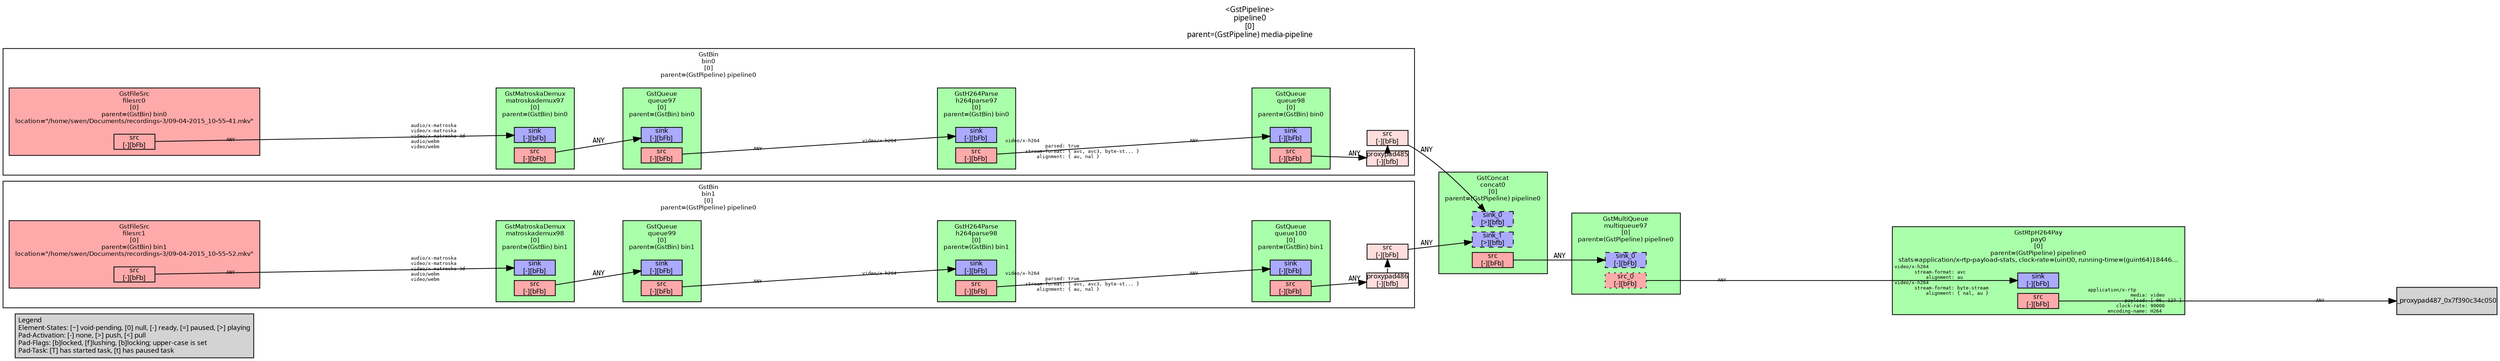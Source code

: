 digraph pipeline {
  rankdir=LR;
  fontname="sans";
  fontsize="10";
  labelloc=t;
  nodesep=.1;
  ranksep=.2;
  label="<GstPipeline>\npipeline0\n[0]\nparent=(GstPipeline) media-pipeline";
  node [style=filled, shape=box, fontsize="9", fontname="sans", margin="0.0,0.0"];
  edge [labelfontsize="6", fontsize="9", fontname="monospace"];
  
  legend [
    pos="0,0!",
    margin="0.05,0.05",
    label="Legend\lElement-States: [~] void-pending, [0] null, [-] ready, [=] paused, [>] playing\lPad-Activation: [-] none, [>] push, [<] pull\lPad-Flags: [b]locked, [f]lushing, [b]locking; upper-case is set\lPad-Task: [T] has started task, [t] has paused task\l"
,  ];
  subgraph cluster_bin1_0xc5c2c0 {
    fontname="Bitstream Vera Sans";
    fontsize="8";
    style=filled;
    color=black;

    label="GstBin\nbin1\n[0]\nparent=(GstPipeline) pipeline0";
    _proxypad486_0xc7a4e0 [color=black, fillcolor="#ffdddd", label="proxypad486\n[-][bfb]", height="0.2", style="filled,solid"];
  _proxypad486_0xc7a4e0 -> bin1_0xc5c2c0_src_0xc63670 [style=dashed, minlen=0]
    bin1_0xc5c2c0_src_0xc63670 [color=black, fillcolor="#ffdddd", label="src\n[-][bFb]", height="0.2", style="filled,solid"];
    fillcolor="#ffffff";
    subgraph cluster_queue100_0x7f38f4319220 {
      fontname="Bitstream Vera Sans";
      fontsize="8";
      style=filled;
      color=black;

      label="GstQueue\nqueue100\n[0]\nparent=(GstBin) bin1";
      queue100_0x7f38f4319220_sink_0x7f39080272a0 [color=black, fillcolor="#aaaaff", label="sink\n[-][bFb]", height="0.2", style="filled,solid"];
      queue100_0x7f38f4319220_src_0xc8e130 [color=black, fillcolor="#ffaaaa", label="src\n[-][bFb]", height="0.2", style="filled,solid"];
      fillcolor="#aaffaa";
    }

    queue100_0x7f38f4319220_src_0xc8e130 -> _proxypad486_0xc7a4e0 [label="ANY"]
    subgraph cluster_h264parse98_0xc89310 {
      fontname="Bitstream Vera Sans";
      fontsize="8";
      style=filled;
      color=black;

      label="GstH264Parse\nh264parse98\n[0]\nparent=(GstBin) bin1";
      h264parse98_0xc89310_sink_0xc76790 [color=black, fillcolor="#aaaaff", label="sink\n[-][bFb]", height="0.2", style="filled,solid"];
      h264parse98_0xc89310_src_0x7f3908027b60 [color=black, fillcolor="#ffaaaa", label="src\n[-][bFb]", height="0.2", style="filled,solid"];
      fillcolor="#aaffaa";
    }

    h264parse98_0xc89310_src_0x7f3908027b60 -> queue100_0x7f38f4319220_sink_0x7f39080272a0 [labeldistance="10", labelangle="0", label="                                                  ", taillabel="video/x-h264\l              parsed: true\l       stream-format: { avc, avc3, byte-st... }\l           alignment: { au, nal }\l", headlabel="ANY"]
    subgraph cluster_queue99_0x7f38f4318c40 {
      fontname="Bitstream Vera Sans";
      fontsize="8";
      style=filled;
      color=black;

      label="GstQueue\nqueue99\n[0]\nparent=(GstBin) bin1";
      queue99_0x7f38f4318c40_sink_0xc77280 [color=black, fillcolor="#aaaaff", label="sink\n[-][bFb]", height="0.2", style="filled,solid"];
      queue99_0x7f38f4318c40_src_0x7f3908026120 [color=black, fillcolor="#ffaaaa", label="src\n[-][bFb]", height="0.2", style="filled,solid"];
      fillcolor="#aaffaa";
    }

    queue99_0x7f38f4318c40_src_0x7f3908026120 -> h264parse98_0xc89310_sink_0xc76790 [labeldistance="10", labelangle="0", label="                                                  ", taillabel="ANY", headlabel="video/x-h264\l"]
    subgraph cluster_matroskademux98_0xc7eda0 {
      fontname="Bitstream Vera Sans";
      fontsize="8";
      style=filled;
      color=black;

      label="GstMatroskaDemux\nmatroskademux98\n[0]\nparent=(GstBin) bin1";
      matroskademux98_0xc7eda0_sink_0x7f39080269e0 [color=black, fillcolor="#aaaaff", label="sink\n[-][bFb]", height="0.2", style="filled,solid"];
      matroskademux98_0xc7eda0_src_0xc76100 [color=black, fillcolor="#ffaaaa", label="src\n[-][bFb]", height="0.2", style="filled,solid"];
      fillcolor="#aaffaa";
    }

    matroskademux98_0xc7eda0_src_0xc76100 -> queue99_0x7f38f4318c40_sink_0xc77280 [label="ANY"]
    subgraph cluster_filesrc1_0x7f38f4008f50 {
      fontname="Bitstream Vera Sans";
      fontsize="8";
      style=filled;
      color=black;

      label="GstFileSrc\nfilesrc1\n[0]\nparent=(GstBin) bin1\nlocation=\"/home/swen/Documents/recordings-3/09-04-2015_10-55-52.mkv\"";
      filesrc1_0x7f38f4008f50_src_0xc774b0 [color=black, fillcolor="#ffaaaa", label="src\n[-][bFb]", height="0.2", style="filled,solid"];
      fillcolor="#ffaaaa";
    }

    filesrc1_0x7f38f4008f50_src_0xc774b0 -> matroskademux98_0xc7eda0_sink_0x7f39080269e0 [labeldistance="10", labelangle="0", label="                                                  ", taillabel="ANY", headlabel="audio/x-matroska\lvideo/x-matroska\lvideo/x-matroska-3d\laudio/webm\lvideo/webm\l"]
  }

  bin1_0xc5c2c0_src_0xc63670 -> concat0_0x7f3908003000_sink_1_0x7f38f4308500 [label="ANY"]
  subgraph cluster_bin0_0xc5c120 {
    fontname="Bitstream Vera Sans";
    fontsize="8";
    style=filled;
    color=black;

    label="GstBin\nbin0\n[0]\nparent=(GstPipeline) pipeline0";
    _proxypad485_0xc7ade0 [color=black, fillcolor="#ffdddd", label="proxypad485\n[-][bfb]", height="0.2", style="filled,solid"];
  _proxypad485_0xc7ade0 -> bin0_0xc5c120_src_0xc63410 [style=dashed, minlen=0]
    bin0_0xc5c120_src_0xc63410 [color=black, fillcolor="#ffdddd", label="src\n[-][bFb]", height="0.2", style="filled,solid"];
    fillcolor="#ffffff";
    subgraph cluster_queue98_0x7f390c350250 {
      fontname="Bitstream Vera Sans";
      fontsize="8";
      style=filled;
      color=black;

      label="GstQueue\nqueue98\n[0]\nparent=(GstBin) bin0";
      queue98_0x7f390c350250_sink_0x7f39080267b0 [color=black, fillcolor="#aaaaff", label="sink\n[-][bFb]", height="0.2", style="filled,solid"];
      queue98_0x7f390c350250_src_0xc776e0 [color=black, fillcolor="#ffaaaa", label="src\n[-][bFb]", height="0.2", style="filled,solid"];
      fillcolor="#aaffaa";
    }

    queue98_0x7f390c350250_src_0xc776e0 -> _proxypad485_0xc7ade0 [label="ANY"]
    subgraph cluster_h264parse97_0xc5b250 {
      fontname="Bitstream Vera Sans";
      fontsize="8";
      style=filled;
      color=black;

      label="GstH264Parse\nh264parse97\n[0]\nparent=(GstBin) bin0";
      h264parse97_0xc5b250_sink_0x7f3908027d90 [color=black, fillcolor="#aaaaff", label="sink\n[-][bFb]", height="0.2", style="filled,solid"];
      h264parse97_0xc5b250_src_0x7f39080274d0 [color=black, fillcolor="#ffaaaa", label="src\n[-][bFb]", height="0.2", style="filled,solid"];
      fillcolor="#aaffaa";
    }

    h264parse97_0xc5b250_src_0x7f39080274d0 -> queue98_0x7f390c350250_sink_0x7f39080267b0 [labeldistance="10", labelangle="0", label="                                                  ", taillabel="video/x-h264\l              parsed: true\l       stream-format: { avc, avc3, byte-st... }\l           alignment: { au, nal }\l", headlabel="ANY"]
    subgraph cluster_queue97_0x7f390c3519d0 {
      fontname="Bitstream Vera Sans";
      fontsize="8";
      style=filled;
      color=black;

      label="GstQueue\nqueue97\n[0]\nparent=(GstBin) bin0";
      queue97_0x7f390c3519d0_sink_0x7f3908026350 [color=black, fillcolor="#aaaaff", label="sink\n[-][bFb]", height="0.2", style="filled,solid"];
      queue97_0x7f390c3519d0_src_0xc77d70 [color=black, fillcolor="#ffaaaa", label="src\n[-][bFb]", height="0.2", style="filled,solid"];
      fillcolor="#aaffaa";
    }

    queue97_0x7f390c3519d0_src_0xc77d70 -> h264parse97_0xc5b250_sink_0x7f3908027d90 [labeldistance="10", labelangle="0", label="                                                  ", taillabel="ANY", headlabel="video/x-h264\l"]
    subgraph cluster_matroskademux97_0xc7ea10 {
      fontname="Bitstream Vera Sans";
      fontsize="8";
      style=filled;
      color=black;

      label="GstMatroskaDemux\nmatroskademux97\n[0]\nparent=(GstBin) bin0";
      matroskademux97_0xc7ea10_sink_0xc77050 [color=black, fillcolor="#aaaaff", label="sink\n[-][bFb]", height="0.2", style="filled,solid"];
      matroskademux97_0xc7ea10_src_0xc77910 [color=black, fillcolor="#ffaaaa", label="src\n[-][bFb]", height="0.2", style="filled,solid"];
      fillcolor="#aaffaa";
    }

    matroskademux97_0xc7ea10_src_0xc77910 -> queue97_0x7f390c3519d0_sink_0x7f3908026350 [label="ANY"]
    subgraph cluster_filesrc0_0x7f38f4009670 {
      fontname="Bitstream Vera Sans";
      fontsize="8";
      style=filled;
      color=black;

      label="GstFileSrc\nfilesrc0\n[0]\nparent=(GstBin) bin0\nlocation=\"/home/swen/Documents/recordings-3/09-04-2015_10-55-41.mkv\"";
      filesrc0_0x7f38f4009670_src_0xc76bf0 [color=black, fillcolor="#ffaaaa", label="src\n[-][bFb]", height="0.2", style="filled,solid"];
      fillcolor="#ffaaaa";
    }

    filesrc0_0x7f38f4009670_src_0xc76bf0 -> matroskademux97_0xc7ea10_sink_0xc77050 [labeldistance="10", labelangle="0", label="                                                  ", taillabel="ANY", headlabel="audio/x-matroska\lvideo/x-matroska\lvideo/x-matroska-3d\laudio/webm\lvideo/webm\l"]
  }

  bin0_0xc5c120_src_0xc63410 -> concat0_0x7f3908003000_sink_0_0x7f38f4308250 [label="ANY"]
  subgraph cluster_pay0_0xc58060 {
    fontname="Bitstream Vera Sans";
    fontsize="8";
    style=filled;
    color=black;

    label="GstRtpH264Pay\npay0\n[0]\nparent=(GstPipeline) pipeline0\nstats=application/x-rtp-payload-stats, clock-rate=(uint)0, running-time=(guint64)18446…";
    pay0_0xc58060_sink_0xc76330 [color=black, fillcolor="#aaaaff", label="sink\n[-][bFb]", height="0.2", style="filled,solid"];
    pay0_0xc58060_src_0xc77b40 [color=black, fillcolor="#ffaaaa", label="src\n[-][bFb]", height="0.2", style="filled,solid"];
    fillcolor="#aaffaa";
  }

  pay0_0xc58060_src_0xc77b40 -> _proxypad487_0x7f390c34c050 [labeldistance="10", labelangle="0", label="                                                  ", taillabel="application/x-rtp\l               media: video\l             payload: [ 96, 127 ]\l          clock-rate: 90000\l       encoding-name: H264\l", headlabel="ANY"]
  subgraph cluster_multiqueue97_0x7f3910051c00 {
    fontname="Bitstream Vera Sans";
    fontsize="8";
    style=filled;
    color=black;

    label="GstMultiQueue\nmultiqueue97\n[0]\nparent=(GstPipeline) pipeline0";
    multiqueue97_0x7f3910051c00_sink_0_0xc76560 [color=black, fillcolor="#aaaaff", label="sink_0\n[-][bFb]", height="0.2", style="filled,dashed"];
    multiqueue97_0x7f3910051c00_src_0_0xc769c0 [color=black, fillcolor="#ffaaaa", label="src_0\n[-][bFb]", height="0.2", style="filled,dotted"];
    fillcolor="#aaffaa";
  }

  multiqueue97_0x7f3910051c00_src_0_0xc769c0 -> pay0_0xc58060_sink_0xc76330 [labeldistance="10", labelangle="0", label="                                                  ", taillabel="ANY", headlabel="video/x-h264\l       stream-format: avc\l           alignment: au\lvideo/x-h264\l       stream-format: byte-stream\l           alignment: { nal, au }\l"]
  subgraph cluster_concat0_0x7f3908003000 {
    fontname="Bitstream Vera Sans";
    fontsize="8";
    style=filled;
    color=black;

    label="GstConcat\nconcat0\n[0]\nparent=(GstPipeline) pipeline0";
    concat0_0x7f3908003000_sink_0_0x7f38f4308250 [color=black, fillcolor="#aaaaff", label="sink_0\n[>][bfb]", height="0.2", style="filled,dashed"];
    concat0_0x7f3908003000_sink_1_0x7f38f4308500 [color=black, fillcolor="#aaaaff", label="sink_1\n[>][bfb]", height="0.2", style="filled,dashed"];
    concat0_0x7f3908003000_src_0x7f3908027700 [color=black, fillcolor="#ffaaaa", label="src\n[-][bFb]", height="0.2", style="filled,solid"];
    fillcolor="#aaffaa";
  }

  concat0_0x7f3908003000_src_0x7f3908027700 -> multiqueue97_0x7f3910051c00_sink_0_0xc76560 [label="ANY"]
}
